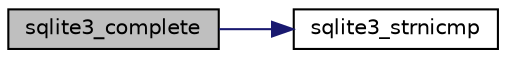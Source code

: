 digraph "sqlite3_complete"
{
  edge [fontname="Helvetica",fontsize="10",labelfontname="Helvetica",labelfontsize="10"];
  node [fontname="Helvetica",fontsize="10",shape=record];
  rankdir="LR";
  Node1 [label="sqlite3_complete",height=0.2,width=0.4,color="black", fillcolor="grey75", style="filled", fontcolor="black"];
  Node1 -> Node2 [color="midnightblue",fontsize="10",style="solid",fontname="Helvetica"];
  Node2 [label="sqlite3_strnicmp",height=0.2,width=0.4,color="black", fillcolor="white", style="filled",URL="$sqlite3_8c.html#ad688bf31d9bff9f03b89257cf8d27088"];
}
